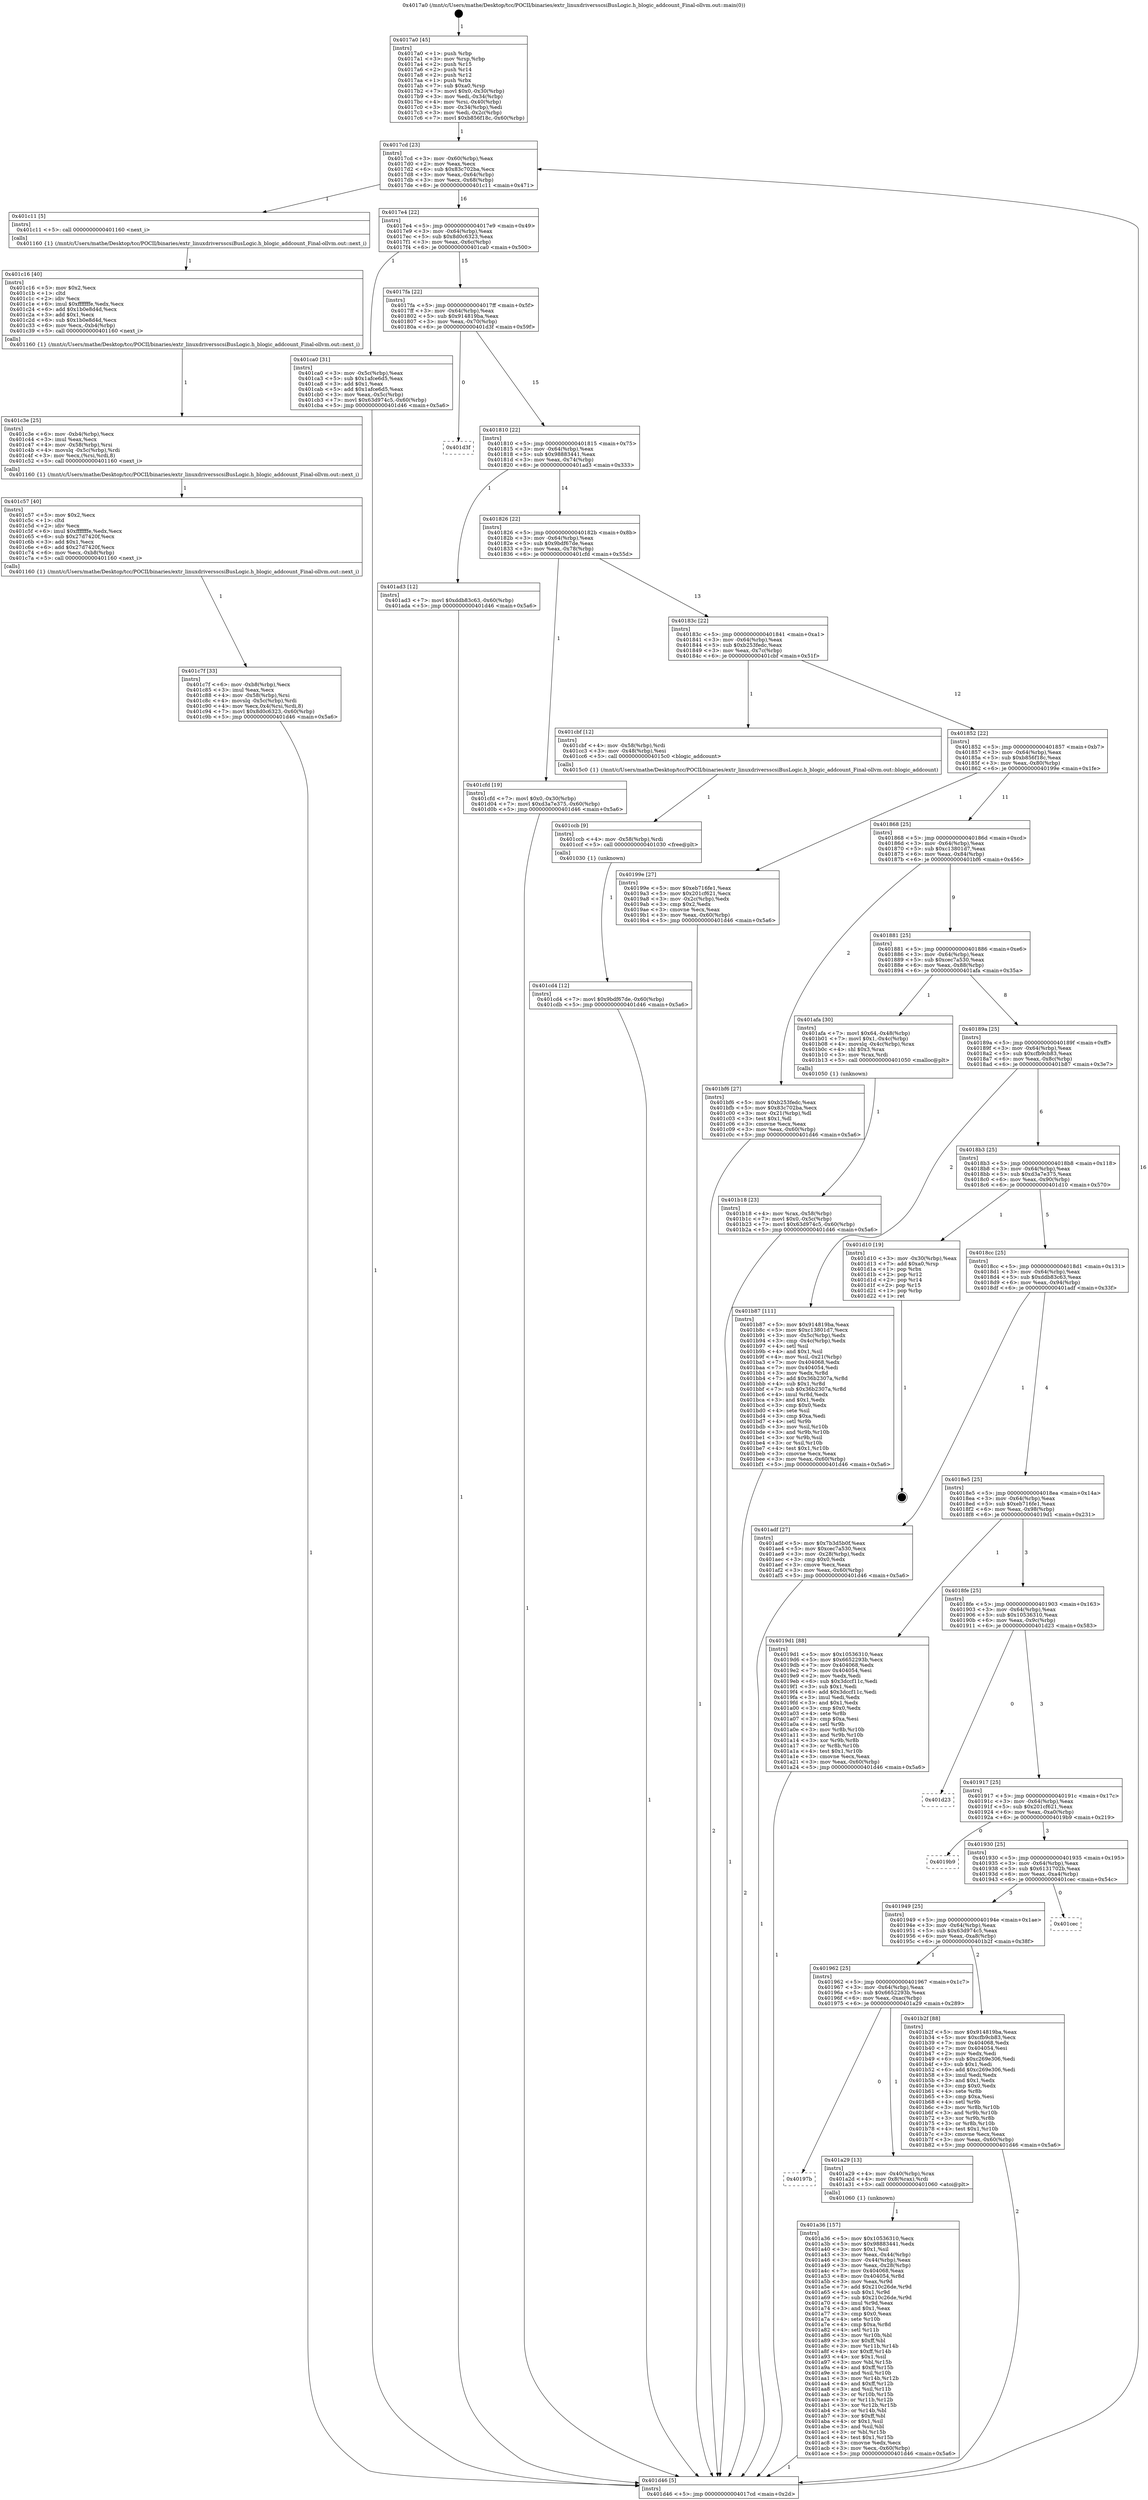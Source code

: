 digraph "0x4017a0" {
  label = "0x4017a0 (/mnt/c/Users/mathe/Desktop/tcc/POCII/binaries/extr_linuxdriversscsiBusLogic.h_blogic_addcount_Final-ollvm.out::main(0))"
  labelloc = "t"
  node[shape=record]

  Entry [label="",width=0.3,height=0.3,shape=circle,fillcolor=black,style=filled]
  "0x4017cd" [label="{
     0x4017cd [23]\l
     | [instrs]\l
     &nbsp;&nbsp;0x4017cd \<+3\>: mov -0x60(%rbp),%eax\l
     &nbsp;&nbsp;0x4017d0 \<+2\>: mov %eax,%ecx\l
     &nbsp;&nbsp;0x4017d2 \<+6\>: sub $0x83c702ba,%ecx\l
     &nbsp;&nbsp;0x4017d8 \<+3\>: mov %eax,-0x64(%rbp)\l
     &nbsp;&nbsp;0x4017db \<+3\>: mov %ecx,-0x68(%rbp)\l
     &nbsp;&nbsp;0x4017de \<+6\>: je 0000000000401c11 \<main+0x471\>\l
  }"]
  "0x401c11" [label="{
     0x401c11 [5]\l
     | [instrs]\l
     &nbsp;&nbsp;0x401c11 \<+5\>: call 0000000000401160 \<next_i\>\l
     | [calls]\l
     &nbsp;&nbsp;0x401160 \{1\} (/mnt/c/Users/mathe/Desktop/tcc/POCII/binaries/extr_linuxdriversscsiBusLogic.h_blogic_addcount_Final-ollvm.out::next_i)\l
  }"]
  "0x4017e4" [label="{
     0x4017e4 [22]\l
     | [instrs]\l
     &nbsp;&nbsp;0x4017e4 \<+5\>: jmp 00000000004017e9 \<main+0x49\>\l
     &nbsp;&nbsp;0x4017e9 \<+3\>: mov -0x64(%rbp),%eax\l
     &nbsp;&nbsp;0x4017ec \<+5\>: sub $0x8d0c6323,%eax\l
     &nbsp;&nbsp;0x4017f1 \<+3\>: mov %eax,-0x6c(%rbp)\l
     &nbsp;&nbsp;0x4017f4 \<+6\>: je 0000000000401ca0 \<main+0x500\>\l
  }"]
  Exit [label="",width=0.3,height=0.3,shape=circle,fillcolor=black,style=filled,peripheries=2]
  "0x401ca0" [label="{
     0x401ca0 [31]\l
     | [instrs]\l
     &nbsp;&nbsp;0x401ca0 \<+3\>: mov -0x5c(%rbp),%eax\l
     &nbsp;&nbsp;0x401ca3 \<+5\>: sub $0x1afce6d5,%eax\l
     &nbsp;&nbsp;0x401ca8 \<+3\>: add $0x1,%eax\l
     &nbsp;&nbsp;0x401cab \<+5\>: add $0x1afce6d5,%eax\l
     &nbsp;&nbsp;0x401cb0 \<+3\>: mov %eax,-0x5c(%rbp)\l
     &nbsp;&nbsp;0x401cb3 \<+7\>: movl $0x63d974c5,-0x60(%rbp)\l
     &nbsp;&nbsp;0x401cba \<+5\>: jmp 0000000000401d46 \<main+0x5a6\>\l
  }"]
  "0x4017fa" [label="{
     0x4017fa [22]\l
     | [instrs]\l
     &nbsp;&nbsp;0x4017fa \<+5\>: jmp 00000000004017ff \<main+0x5f\>\l
     &nbsp;&nbsp;0x4017ff \<+3\>: mov -0x64(%rbp),%eax\l
     &nbsp;&nbsp;0x401802 \<+5\>: sub $0x914819ba,%eax\l
     &nbsp;&nbsp;0x401807 \<+3\>: mov %eax,-0x70(%rbp)\l
     &nbsp;&nbsp;0x40180a \<+6\>: je 0000000000401d3f \<main+0x59f\>\l
  }"]
  "0x401cd4" [label="{
     0x401cd4 [12]\l
     | [instrs]\l
     &nbsp;&nbsp;0x401cd4 \<+7\>: movl $0x9bdf67de,-0x60(%rbp)\l
     &nbsp;&nbsp;0x401cdb \<+5\>: jmp 0000000000401d46 \<main+0x5a6\>\l
  }"]
  "0x401d3f" [label="{
     0x401d3f\l
  }", style=dashed]
  "0x401810" [label="{
     0x401810 [22]\l
     | [instrs]\l
     &nbsp;&nbsp;0x401810 \<+5\>: jmp 0000000000401815 \<main+0x75\>\l
     &nbsp;&nbsp;0x401815 \<+3\>: mov -0x64(%rbp),%eax\l
     &nbsp;&nbsp;0x401818 \<+5\>: sub $0x98883441,%eax\l
     &nbsp;&nbsp;0x40181d \<+3\>: mov %eax,-0x74(%rbp)\l
     &nbsp;&nbsp;0x401820 \<+6\>: je 0000000000401ad3 \<main+0x333\>\l
  }"]
  "0x401ccb" [label="{
     0x401ccb [9]\l
     | [instrs]\l
     &nbsp;&nbsp;0x401ccb \<+4\>: mov -0x58(%rbp),%rdi\l
     &nbsp;&nbsp;0x401ccf \<+5\>: call 0000000000401030 \<free@plt\>\l
     | [calls]\l
     &nbsp;&nbsp;0x401030 \{1\} (unknown)\l
  }"]
  "0x401ad3" [label="{
     0x401ad3 [12]\l
     | [instrs]\l
     &nbsp;&nbsp;0x401ad3 \<+7\>: movl $0xddb83c63,-0x60(%rbp)\l
     &nbsp;&nbsp;0x401ada \<+5\>: jmp 0000000000401d46 \<main+0x5a6\>\l
  }"]
  "0x401826" [label="{
     0x401826 [22]\l
     | [instrs]\l
     &nbsp;&nbsp;0x401826 \<+5\>: jmp 000000000040182b \<main+0x8b\>\l
     &nbsp;&nbsp;0x40182b \<+3\>: mov -0x64(%rbp),%eax\l
     &nbsp;&nbsp;0x40182e \<+5\>: sub $0x9bdf67de,%eax\l
     &nbsp;&nbsp;0x401833 \<+3\>: mov %eax,-0x78(%rbp)\l
     &nbsp;&nbsp;0x401836 \<+6\>: je 0000000000401cfd \<main+0x55d\>\l
  }"]
  "0x401c7f" [label="{
     0x401c7f [33]\l
     | [instrs]\l
     &nbsp;&nbsp;0x401c7f \<+6\>: mov -0xb8(%rbp),%ecx\l
     &nbsp;&nbsp;0x401c85 \<+3\>: imul %eax,%ecx\l
     &nbsp;&nbsp;0x401c88 \<+4\>: mov -0x58(%rbp),%rsi\l
     &nbsp;&nbsp;0x401c8c \<+4\>: movslq -0x5c(%rbp),%rdi\l
     &nbsp;&nbsp;0x401c90 \<+4\>: mov %ecx,0x4(%rsi,%rdi,8)\l
     &nbsp;&nbsp;0x401c94 \<+7\>: movl $0x8d0c6323,-0x60(%rbp)\l
     &nbsp;&nbsp;0x401c9b \<+5\>: jmp 0000000000401d46 \<main+0x5a6\>\l
  }"]
  "0x401cfd" [label="{
     0x401cfd [19]\l
     | [instrs]\l
     &nbsp;&nbsp;0x401cfd \<+7\>: movl $0x0,-0x30(%rbp)\l
     &nbsp;&nbsp;0x401d04 \<+7\>: movl $0xd3a7e375,-0x60(%rbp)\l
     &nbsp;&nbsp;0x401d0b \<+5\>: jmp 0000000000401d46 \<main+0x5a6\>\l
  }"]
  "0x40183c" [label="{
     0x40183c [22]\l
     | [instrs]\l
     &nbsp;&nbsp;0x40183c \<+5\>: jmp 0000000000401841 \<main+0xa1\>\l
     &nbsp;&nbsp;0x401841 \<+3\>: mov -0x64(%rbp),%eax\l
     &nbsp;&nbsp;0x401844 \<+5\>: sub $0xb253fedc,%eax\l
     &nbsp;&nbsp;0x401849 \<+3\>: mov %eax,-0x7c(%rbp)\l
     &nbsp;&nbsp;0x40184c \<+6\>: je 0000000000401cbf \<main+0x51f\>\l
  }"]
  "0x401c57" [label="{
     0x401c57 [40]\l
     | [instrs]\l
     &nbsp;&nbsp;0x401c57 \<+5\>: mov $0x2,%ecx\l
     &nbsp;&nbsp;0x401c5c \<+1\>: cltd\l
     &nbsp;&nbsp;0x401c5d \<+2\>: idiv %ecx\l
     &nbsp;&nbsp;0x401c5f \<+6\>: imul $0xfffffffe,%edx,%ecx\l
     &nbsp;&nbsp;0x401c65 \<+6\>: sub $0x27d7420f,%ecx\l
     &nbsp;&nbsp;0x401c6b \<+3\>: add $0x1,%ecx\l
     &nbsp;&nbsp;0x401c6e \<+6\>: add $0x27d7420f,%ecx\l
     &nbsp;&nbsp;0x401c74 \<+6\>: mov %ecx,-0xb8(%rbp)\l
     &nbsp;&nbsp;0x401c7a \<+5\>: call 0000000000401160 \<next_i\>\l
     | [calls]\l
     &nbsp;&nbsp;0x401160 \{1\} (/mnt/c/Users/mathe/Desktop/tcc/POCII/binaries/extr_linuxdriversscsiBusLogic.h_blogic_addcount_Final-ollvm.out::next_i)\l
  }"]
  "0x401cbf" [label="{
     0x401cbf [12]\l
     | [instrs]\l
     &nbsp;&nbsp;0x401cbf \<+4\>: mov -0x58(%rbp),%rdi\l
     &nbsp;&nbsp;0x401cc3 \<+3\>: mov -0x48(%rbp),%esi\l
     &nbsp;&nbsp;0x401cc6 \<+5\>: call 00000000004015c0 \<blogic_addcount\>\l
     | [calls]\l
     &nbsp;&nbsp;0x4015c0 \{1\} (/mnt/c/Users/mathe/Desktop/tcc/POCII/binaries/extr_linuxdriversscsiBusLogic.h_blogic_addcount_Final-ollvm.out::blogic_addcount)\l
  }"]
  "0x401852" [label="{
     0x401852 [22]\l
     | [instrs]\l
     &nbsp;&nbsp;0x401852 \<+5\>: jmp 0000000000401857 \<main+0xb7\>\l
     &nbsp;&nbsp;0x401857 \<+3\>: mov -0x64(%rbp),%eax\l
     &nbsp;&nbsp;0x40185a \<+5\>: sub $0xb856f18c,%eax\l
     &nbsp;&nbsp;0x40185f \<+3\>: mov %eax,-0x80(%rbp)\l
     &nbsp;&nbsp;0x401862 \<+6\>: je 000000000040199e \<main+0x1fe\>\l
  }"]
  "0x401c3e" [label="{
     0x401c3e [25]\l
     | [instrs]\l
     &nbsp;&nbsp;0x401c3e \<+6\>: mov -0xb4(%rbp),%ecx\l
     &nbsp;&nbsp;0x401c44 \<+3\>: imul %eax,%ecx\l
     &nbsp;&nbsp;0x401c47 \<+4\>: mov -0x58(%rbp),%rsi\l
     &nbsp;&nbsp;0x401c4b \<+4\>: movslq -0x5c(%rbp),%rdi\l
     &nbsp;&nbsp;0x401c4f \<+3\>: mov %ecx,(%rsi,%rdi,8)\l
     &nbsp;&nbsp;0x401c52 \<+5\>: call 0000000000401160 \<next_i\>\l
     | [calls]\l
     &nbsp;&nbsp;0x401160 \{1\} (/mnt/c/Users/mathe/Desktop/tcc/POCII/binaries/extr_linuxdriversscsiBusLogic.h_blogic_addcount_Final-ollvm.out::next_i)\l
  }"]
  "0x40199e" [label="{
     0x40199e [27]\l
     | [instrs]\l
     &nbsp;&nbsp;0x40199e \<+5\>: mov $0xeb716fe1,%eax\l
     &nbsp;&nbsp;0x4019a3 \<+5\>: mov $0x201cf621,%ecx\l
     &nbsp;&nbsp;0x4019a8 \<+3\>: mov -0x2c(%rbp),%edx\l
     &nbsp;&nbsp;0x4019ab \<+3\>: cmp $0x2,%edx\l
     &nbsp;&nbsp;0x4019ae \<+3\>: cmovne %ecx,%eax\l
     &nbsp;&nbsp;0x4019b1 \<+3\>: mov %eax,-0x60(%rbp)\l
     &nbsp;&nbsp;0x4019b4 \<+5\>: jmp 0000000000401d46 \<main+0x5a6\>\l
  }"]
  "0x401868" [label="{
     0x401868 [25]\l
     | [instrs]\l
     &nbsp;&nbsp;0x401868 \<+5\>: jmp 000000000040186d \<main+0xcd\>\l
     &nbsp;&nbsp;0x40186d \<+3\>: mov -0x64(%rbp),%eax\l
     &nbsp;&nbsp;0x401870 \<+5\>: sub $0xc13801d7,%eax\l
     &nbsp;&nbsp;0x401875 \<+6\>: mov %eax,-0x84(%rbp)\l
     &nbsp;&nbsp;0x40187b \<+6\>: je 0000000000401bf6 \<main+0x456\>\l
  }"]
  "0x401d46" [label="{
     0x401d46 [5]\l
     | [instrs]\l
     &nbsp;&nbsp;0x401d46 \<+5\>: jmp 00000000004017cd \<main+0x2d\>\l
  }"]
  "0x4017a0" [label="{
     0x4017a0 [45]\l
     | [instrs]\l
     &nbsp;&nbsp;0x4017a0 \<+1\>: push %rbp\l
     &nbsp;&nbsp;0x4017a1 \<+3\>: mov %rsp,%rbp\l
     &nbsp;&nbsp;0x4017a4 \<+2\>: push %r15\l
     &nbsp;&nbsp;0x4017a6 \<+2\>: push %r14\l
     &nbsp;&nbsp;0x4017a8 \<+2\>: push %r12\l
     &nbsp;&nbsp;0x4017aa \<+1\>: push %rbx\l
     &nbsp;&nbsp;0x4017ab \<+7\>: sub $0xa0,%rsp\l
     &nbsp;&nbsp;0x4017b2 \<+7\>: movl $0x0,-0x30(%rbp)\l
     &nbsp;&nbsp;0x4017b9 \<+3\>: mov %edi,-0x34(%rbp)\l
     &nbsp;&nbsp;0x4017bc \<+4\>: mov %rsi,-0x40(%rbp)\l
     &nbsp;&nbsp;0x4017c0 \<+3\>: mov -0x34(%rbp),%edi\l
     &nbsp;&nbsp;0x4017c3 \<+3\>: mov %edi,-0x2c(%rbp)\l
     &nbsp;&nbsp;0x4017c6 \<+7\>: movl $0xb856f18c,-0x60(%rbp)\l
  }"]
  "0x401c16" [label="{
     0x401c16 [40]\l
     | [instrs]\l
     &nbsp;&nbsp;0x401c16 \<+5\>: mov $0x2,%ecx\l
     &nbsp;&nbsp;0x401c1b \<+1\>: cltd\l
     &nbsp;&nbsp;0x401c1c \<+2\>: idiv %ecx\l
     &nbsp;&nbsp;0x401c1e \<+6\>: imul $0xfffffffe,%edx,%ecx\l
     &nbsp;&nbsp;0x401c24 \<+6\>: add $0x1b0e8d4d,%ecx\l
     &nbsp;&nbsp;0x401c2a \<+3\>: add $0x1,%ecx\l
     &nbsp;&nbsp;0x401c2d \<+6\>: sub $0x1b0e8d4d,%ecx\l
     &nbsp;&nbsp;0x401c33 \<+6\>: mov %ecx,-0xb4(%rbp)\l
     &nbsp;&nbsp;0x401c39 \<+5\>: call 0000000000401160 \<next_i\>\l
     | [calls]\l
     &nbsp;&nbsp;0x401160 \{1\} (/mnt/c/Users/mathe/Desktop/tcc/POCII/binaries/extr_linuxdriversscsiBusLogic.h_blogic_addcount_Final-ollvm.out::next_i)\l
  }"]
  "0x401bf6" [label="{
     0x401bf6 [27]\l
     | [instrs]\l
     &nbsp;&nbsp;0x401bf6 \<+5\>: mov $0xb253fedc,%eax\l
     &nbsp;&nbsp;0x401bfb \<+5\>: mov $0x83c702ba,%ecx\l
     &nbsp;&nbsp;0x401c00 \<+3\>: mov -0x21(%rbp),%dl\l
     &nbsp;&nbsp;0x401c03 \<+3\>: test $0x1,%dl\l
     &nbsp;&nbsp;0x401c06 \<+3\>: cmovne %ecx,%eax\l
     &nbsp;&nbsp;0x401c09 \<+3\>: mov %eax,-0x60(%rbp)\l
     &nbsp;&nbsp;0x401c0c \<+5\>: jmp 0000000000401d46 \<main+0x5a6\>\l
  }"]
  "0x401881" [label="{
     0x401881 [25]\l
     | [instrs]\l
     &nbsp;&nbsp;0x401881 \<+5\>: jmp 0000000000401886 \<main+0xe6\>\l
     &nbsp;&nbsp;0x401886 \<+3\>: mov -0x64(%rbp),%eax\l
     &nbsp;&nbsp;0x401889 \<+5\>: sub $0xcec7a530,%eax\l
     &nbsp;&nbsp;0x40188e \<+6\>: mov %eax,-0x88(%rbp)\l
     &nbsp;&nbsp;0x401894 \<+6\>: je 0000000000401afa \<main+0x35a\>\l
  }"]
  "0x401b18" [label="{
     0x401b18 [23]\l
     | [instrs]\l
     &nbsp;&nbsp;0x401b18 \<+4\>: mov %rax,-0x58(%rbp)\l
     &nbsp;&nbsp;0x401b1c \<+7\>: movl $0x0,-0x5c(%rbp)\l
     &nbsp;&nbsp;0x401b23 \<+7\>: movl $0x63d974c5,-0x60(%rbp)\l
     &nbsp;&nbsp;0x401b2a \<+5\>: jmp 0000000000401d46 \<main+0x5a6\>\l
  }"]
  "0x401afa" [label="{
     0x401afa [30]\l
     | [instrs]\l
     &nbsp;&nbsp;0x401afa \<+7\>: movl $0x64,-0x48(%rbp)\l
     &nbsp;&nbsp;0x401b01 \<+7\>: movl $0x1,-0x4c(%rbp)\l
     &nbsp;&nbsp;0x401b08 \<+4\>: movslq -0x4c(%rbp),%rax\l
     &nbsp;&nbsp;0x401b0c \<+4\>: shl $0x3,%rax\l
     &nbsp;&nbsp;0x401b10 \<+3\>: mov %rax,%rdi\l
     &nbsp;&nbsp;0x401b13 \<+5\>: call 0000000000401050 \<malloc@plt\>\l
     | [calls]\l
     &nbsp;&nbsp;0x401050 \{1\} (unknown)\l
  }"]
  "0x40189a" [label="{
     0x40189a [25]\l
     | [instrs]\l
     &nbsp;&nbsp;0x40189a \<+5\>: jmp 000000000040189f \<main+0xff\>\l
     &nbsp;&nbsp;0x40189f \<+3\>: mov -0x64(%rbp),%eax\l
     &nbsp;&nbsp;0x4018a2 \<+5\>: sub $0xcfb9cb83,%eax\l
     &nbsp;&nbsp;0x4018a7 \<+6\>: mov %eax,-0x8c(%rbp)\l
     &nbsp;&nbsp;0x4018ad \<+6\>: je 0000000000401b87 \<main+0x3e7\>\l
  }"]
  "0x401a36" [label="{
     0x401a36 [157]\l
     | [instrs]\l
     &nbsp;&nbsp;0x401a36 \<+5\>: mov $0x10536310,%ecx\l
     &nbsp;&nbsp;0x401a3b \<+5\>: mov $0x98883441,%edx\l
     &nbsp;&nbsp;0x401a40 \<+3\>: mov $0x1,%sil\l
     &nbsp;&nbsp;0x401a43 \<+3\>: mov %eax,-0x44(%rbp)\l
     &nbsp;&nbsp;0x401a46 \<+3\>: mov -0x44(%rbp),%eax\l
     &nbsp;&nbsp;0x401a49 \<+3\>: mov %eax,-0x28(%rbp)\l
     &nbsp;&nbsp;0x401a4c \<+7\>: mov 0x404068,%eax\l
     &nbsp;&nbsp;0x401a53 \<+8\>: mov 0x404054,%r8d\l
     &nbsp;&nbsp;0x401a5b \<+3\>: mov %eax,%r9d\l
     &nbsp;&nbsp;0x401a5e \<+7\>: add $0x210c26de,%r9d\l
     &nbsp;&nbsp;0x401a65 \<+4\>: sub $0x1,%r9d\l
     &nbsp;&nbsp;0x401a69 \<+7\>: sub $0x210c26de,%r9d\l
     &nbsp;&nbsp;0x401a70 \<+4\>: imul %r9d,%eax\l
     &nbsp;&nbsp;0x401a74 \<+3\>: and $0x1,%eax\l
     &nbsp;&nbsp;0x401a77 \<+3\>: cmp $0x0,%eax\l
     &nbsp;&nbsp;0x401a7a \<+4\>: sete %r10b\l
     &nbsp;&nbsp;0x401a7e \<+4\>: cmp $0xa,%r8d\l
     &nbsp;&nbsp;0x401a82 \<+4\>: setl %r11b\l
     &nbsp;&nbsp;0x401a86 \<+3\>: mov %r10b,%bl\l
     &nbsp;&nbsp;0x401a89 \<+3\>: xor $0xff,%bl\l
     &nbsp;&nbsp;0x401a8c \<+3\>: mov %r11b,%r14b\l
     &nbsp;&nbsp;0x401a8f \<+4\>: xor $0xff,%r14b\l
     &nbsp;&nbsp;0x401a93 \<+4\>: xor $0x1,%sil\l
     &nbsp;&nbsp;0x401a97 \<+3\>: mov %bl,%r15b\l
     &nbsp;&nbsp;0x401a9a \<+4\>: and $0xff,%r15b\l
     &nbsp;&nbsp;0x401a9e \<+3\>: and %sil,%r10b\l
     &nbsp;&nbsp;0x401aa1 \<+3\>: mov %r14b,%r12b\l
     &nbsp;&nbsp;0x401aa4 \<+4\>: and $0xff,%r12b\l
     &nbsp;&nbsp;0x401aa8 \<+3\>: and %sil,%r11b\l
     &nbsp;&nbsp;0x401aab \<+3\>: or %r10b,%r15b\l
     &nbsp;&nbsp;0x401aae \<+3\>: or %r11b,%r12b\l
     &nbsp;&nbsp;0x401ab1 \<+3\>: xor %r12b,%r15b\l
     &nbsp;&nbsp;0x401ab4 \<+3\>: or %r14b,%bl\l
     &nbsp;&nbsp;0x401ab7 \<+3\>: xor $0xff,%bl\l
     &nbsp;&nbsp;0x401aba \<+4\>: or $0x1,%sil\l
     &nbsp;&nbsp;0x401abe \<+3\>: and %sil,%bl\l
     &nbsp;&nbsp;0x401ac1 \<+3\>: or %bl,%r15b\l
     &nbsp;&nbsp;0x401ac4 \<+4\>: test $0x1,%r15b\l
     &nbsp;&nbsp;0x401ac8 \<+3\>: cmovne %edx,%ecx\l
     &nbsp;&nbsp;0x401acb \<+3\>: mov %ecx,-0x60(%rbp)\l
     &nbsp;&nbsp;0x401ace \<+5\>: jmp 0000000000401d46 \<main+0x5a6\>\l
  }"]
  "0x401b87" [label="{
     0x401b87 [111]\l
     | [instrs]\l
     &nbsp;&nbsp;0x401b87 \<+5\>: mov $0x914819ba,%eax\l
     &nbsp;&nbsp;0x401b8c \<+5\>: mov $0xc13801d7,%ecx\l
     &nbsp;&nbsp;0x401b91 \<+3\>: mov -0x5c(%rbp),%edx\l
     &nbsp;&nbsp;0x401b94 \<+3\>: cmp -0x4c(%rbp),%edx\l
     &nbsp;&nbsp;0x401b97 \<+4\>: setl %sil\l
     &nbsp;&nbsp;0x401b9b \<+4\>: and $0x1,%sil\l
     &nbsp;&nbsp;0x401b9f \<+4\>: mov %sil,-0x21(%rbp)\l
     &nbsp;&nbsp;0x401ba3 \<+7\>: mov 0x404068,%edx\l
     &nbsp;&nbsp;0x401baa \<+7\>: mov 0x404054,%edi\l
     &nbsp;&nbsp;0x401bb1 \<+3\>: mov %edx,%r8d\l
     &nbsp;&nbsp;0x401bb4 \<+7\>: add $0x36b2307a,%r8d\l
     &nbsp;&nbsp;0x401bbb \<+4\>: sub $0x1,%r8d\l
     &nbsp;&nbsp;0x401bbf \<+7\>: sub $0x36b2307a,%r8d\l
     &nbsp;&nbsp;0x401bc6 \<+4\>: imul %r8d,%edx\l
     &nbsp;&nbsp;0x401bca \<+3\>: and $0x1,%edx\l
     &nbsp;&nbsp;0x401bcd \<+3\>: cmp $0x0,%edx\l
     &nbsp;&nbsp;0x401bd0 \<+4\>: sete %sil\l
     &nbsp;&nbsp;0x401bd4 \<+3\>: cmp $0xa,%edi\l
     &nbsp;&nbsp;0x401bd7 \<+4\>: setl %r9b\l
     &nbsp;&nbsp;0x401bdb \<+3\>: mov %sil,%r10b\l
     &nbsp;&nbsp;0x401bde \<+3\>: and %r9b,%r10b\l
     &nbsp;&nbsp;0x401be1 \<+3\>: xor %r9b,%sil\l
     &nbsp;&nbsp;0x401be4 \<+3\>: or %sil,%r10b\l
     &nbsp;&nbsp;0x401be7 \<+4\>: test $0x1,%r10b\l
     &nbsp;&nbsp;0x401beb \<+3\>: cmovne %ecx,%eax\l
     &nbsp;&nbsp;0x401bee \<+3\>: mov %eax,-0x60(%rbp)\l
     &nbsp;&nbsp;0x401bf1 \<+5\>: jmp 0000000000401d46 \<main+0x5a6\>\l
  }"]
  "0x4018b3" [label="{
     0x4018b3 [25]\l
     | [instrs]\l
     &nbsp;&nbsp;0x4018b3 \<+5\>: jmp 00000000004018b8 \<main+0x118\>\l
     &nbsp;&nbsp;0x4018b8 \<+3\>: mov -0x64(%rbp),%eax\l
     &nbsp;&nbsp;0x4018bb \<+5\>: sub $0xd3a7e375,%eax\l
     &nbsp;&nbsp;0x4018c0 \<+6\>: mov %eax,-0x90(%rbp)\l
     &nbsp;&nbsp;0x4018c6 \<+6\>: je 0000000000401d10 \<main+0x570\>\l
  }"]
  "0x40197b" [label="{
     0x40197b\l
  }", style=dashed]
  "0x401d10" [label="{
     0x401d10 [19]\l
     | [instrs]\l
     &nbsp;&nbsp;0x401d10 \<+3\>: mov -0x30(%rbp),%eax\l
     &nbsp;&nbsp;0x401d13 \<+7\>: add $0xa0,%rsp\l
     &nbsp;&nbsp;0x401d1a \<+1\>: pop %rbx\l
     &nbsp;&nbsp;0x401d1b \<+2\>: pop %r12\l
     &nbsp;&nbsp;0x401d1d \<+2\>: pop %r14\l
     &nbsp;&nbsp;0x401d1f \<+2\>: pop %r15\l
     &nbsp;&nbsp;0x401d21 \<+1\>: pop %rbp\l
     &nbsp;&nbsp;0x401d22 \<+1\>: ret\l
  }"]
  "0x4018cc" [label="{
     0x4018cc [25]\l
     | [instrs]\l
     &nbsp;&nbsp;0x4018cc \<+5\>: jmp 00000000004018d1 \<main+0x131\>\l
     &nbsp;&nbsp;0x4018d1 \<+3\>: mov -0x64(%rbp),%eax\l
     &nbsp;&nbsp;0x4018d4 \<+5\>: sub $0xddb83c63,%eax\l
     &nbsp;&nbsp;0x4018d9 \<+6\>: mov %eax,-0x94(%rbp)\l
     &nbsp;&nbsp;0x4018df \<+6\>: je 0000000000401adf \<main+0x33f\>\l
  }"]
  "0x401a29" [label="{
     0x401a29 [13]\l
     | [instrs]\l
     &nbsp;&nbsp;0x401a29 \<+4\>: mov -0x40(%rbp),%rax\l
     &nbsp;&nbsp;0x401a2d \<+4\>: mov 0x8(%rax),%rdi\l
     &nbsp;&nbsp;0x401a31 \<+5\>: call 0000000000401060 \<atoi@plt\>\l
     | [calls]\l
     &nbsp;&nbsp;0x401060 \{1\} (unknown)\l
  }"]
  "0x401adf" [label="{
     0x401adf [27]\l
     | [instrs]\l
     &nbsp;&nbsp;0x401adf \<+5\>: mov $0x7b3d5b0f,%eax\l
     &nbsp;&nbsp;0x401ae4 \<+5\>: mov $0xcec7a530,%ecx\l
     &nbsp;&nbsp;0x401ae9 \<+3\>: mov -0x28(%rbp),%edx\l
     &nbsp;&nbsp;0x401aec \<+3\>: cmp $0x0,%edx\l
     &nbsp;&nbsp;0x401aef \<+3\>: cmove %ecx,%eax\l
     &nbsp;&nbsp;0x401af2 \<+3\>: mov %eax,-0x60(%rbp)\l
     &nbsp;&nbsp;0x401af5 \<+5\>: jmp 0000000000401d46 \<main+0x5a6\>\l
  }"]
  "0x4018e5" [label="{
     0x4018e5 [25]\l
     | [instrs]\l
     &nbsp;&nbsp;0x4018e5 \<+5\>: jmp 00000000004018ea \<main+0x14a\>\l
     &nbsp;&nbsp;0x4018ea \<+3\>: mov -0x64(%rbp),%eax\l
     &nbsp;&nbsp;0x4018ed \<+5\>: sub $0xeb716fe1,%eax\l
     &nbsp;&nbsp;0x4018f2 \<+6\>: mov %eax,-0x98(%rbp)\l
     &nbsp;&nbsp;0x4018f8 \<+6\>: je 00000000004019d1 \<main+0x231\>\l
  }"]
  "0x401962" [label="{
     0x401962 [25]\l
     | [instrs]\l
     &nbsp;&nbsp;0x401962 \<+5\>: jmp 0000000000401967 \<main+0x1c7\>\l
     &nbsp;&nbsp;0x401967 \<+3\>: mov -0x64(%rbp),%eax\l
     &nbsp;&nbsp;0x40196a \<+5\>: sub $0x6652293b,%eax\l
     &nbsp;&nbsp;0x40196f \<+6\>: mov %eax,-0xac(%rbp)\l
     &nbsp;&nbsp;0x401975 \<+6\>: je 0000000000401a29 \<main+0x289\>\l
  }"]
  "0x4019d1" [label="{
     0x4019d1 [88]\l
     | [instrs]\l
     &nbsp;&nbsp;0x4019d1 \<+5\>: mov $0x10536310,%eax\l
     &nbsp;&nbsp;0x4019d6 \<+5\>: mov $0x6652293b,%ecx\l
     &nbsp;&nbsp;0x4019db \<+7\>: mov 0x404068,%edx\l
     &nbsp;&nbsp;0x4019e2 \<+7\>: mov 0x404054,%esi\l
     &nbsp;&nbsp;0x4019e9 \<+2\>: mov %edx,%edi\l
     &nbsp;&nbsp;0x4019eb \<+6\>: sub $0x3dccf11c,%edi\l
     &nbsp;&nbsp;0x4019f1 \<+3\>: sub $0x1,%edi\l
     &nbsp;&nbsp;0x4019f4 \<+6\>: add $0x3dccf11c,%edi\l
     &nbsp;&nbsp;0x4019fa \<+3\>: imul %edi,%edx\l
     &nbsp;&nbsp;0x4019fd \<+3\>: and $0x1,%edx\l
     &nbsp;&nbsp;0x401a00 \<+3\>: cmp $0x0,%edx\l
     &nbsp;&nbsp;0x401a03 \<+4\>: sete %r8b\l
     &nbsp;&nbsp;0x401a07 \<+3\>: cmp $0xa,%esi\l
     &nbsp;&nbsp;0x401a0a \<+4\>: setl %r9b\l
     &nbsp;&nbsp;0x401a0e \<+3\>: mov %r8b,%r10b\l
     &nbsp;&nbsp;0x401a11 \<+3\>: and %r9b,%r10b\l
     &nbsp;&nbsp;0x401a14 \<+3\>: xor %r9b,%r8b\l
     &nbsp;&nbsp;0x401a17 \<+3\>: or %r8b,%r10b\l
     &nbsp;&nbsp;0x401a1a \<+4\>: test $0x1,%r10b\l
     &nbsp;&nbsp;0x401a1e \<+3\>: cmovne %ecx,%eax\l
     &nbsp;&nbsp;0x401a21 \<+3\>: mov %eax,-0x60(%rbp)\l
     &nbsp;&nbsp;0x401a24 \<+5\>: jmp 0000000000401d46 \<main+0x5a6\>\l
  }"]
  "0x4018fe" [label="{
     0x4018fe [25]\l
     | [instrs]\l
     &nbsp;&nbsp;0x4018fe \<+5\>: jmp 0000000000401903 \<main+0x163\>\l
     &nbsp;&nbsp;0x401903 \<+3\>: mov -0x64(%rbp),%eax\l
     &nbsp;&nbsp;0x401906 \<+5\>: sub $0x10536310,%eax\l
     &nbsp;&nbsp;0x40190b \<+6\>: mov %eax,-0x9c(%rbp)\l
     &nbsp;&nbsp;0x401911 \<+6\>: je 0000000000401d23 \<main+0x583\>\l
  }"]
  "0x401b2f" [label="{
     0x401b2f [88]\l
     | [instrs]\l
     &nbsp;&nbsp;0x401b2f \<+5\>: mov $0x914819ba,%eax\l
     &nbsp;&nbsp;0x401b34 \<+5\>: mov $0xcfb9cb83,%ecx\l
     &nbsp;&nbsp;0x401b39 \<+7\>: mov 0x404068,%edx\l
     &nbsp;&nbsp;0x401b40 \<+7\>: mov 0x404054,%esi\l
     &nbsp;&nbsp;0x401b47 \<+2\>: mov %edx,%edi\l
     &nbsp;&nbsp;0x401b49 \<+6\>: sub $0xc269e306,%edi\l
     &nbsp;&nbsp;0x401b4f \<+3\>: sub $0x1,%edi\l
     &nbsp;&nbsp;0x401b52 \<+6\>: add $0xc269e306,%edi\l
     &nbsp;&nbsp;0x401b58 \<+3\>: imul %edi,%edx\l
     &nbsp;&nbsp;0x401b5b \<+3\>: and $0x1,%edx\l
     &nbsp;&nbsp;0x401b5e \<+3\>: cmp $0x0,%edx\l
     &nbsp;&nbsp;0x401b61 \<+4\>: sete %r8b\l
     &nbsp;&nbsp;0x401b65 \<+3\>: cmp $0xa,%esi\l
     &nbsp;&nbsp;0x401b68 \<+4\>: setl %r9b\l
     &nbsp;&nbsp;0x401b6c \<+3\>: mov %r8b,%r10b\l
     &nbsp;&nbsp;0x401b6f \<+3\>: and %r9b,%r10b\l
     &nbsp;&nbsp;0x401b72 \<+3\>: xor %r9b,%r8b\l
     &nbsp;&nbsp;0x401b75 \<+3\>: or %r8b,%r10b\l
     &nbsp;&nbsp;0x401b78 \<+4\>: test $0x1,%r10b\l
     &nbsp;&nbsp;0x401b7c \<+3\>: cmovne %ecx,%eax\l
     &nbsp;&nbsp;0x401b7f \<+3\>: mov %eax,-0x60(%rbp)\l
     &nbsp;&nbsp;0x401b82 \<+5\>: jmp 0000000000401d46 \<main+0x5a6\>\l
  }"]
  "0x401d23" [label="{
     0x401d23\l
  }", style=dashed]
  "0x401917" [label="{
     0x401917 [25]\l
     | [instrs]\l
     &nbsp;&nbsp;0x401917 \<+5\>: jmp 000000000040191c \<main+0x17c\>\l
     &nbsp;&nbsp;0x40191c \<+3\>: mov -0x64(%rbp),%eax\l
     &nbsp;&nbsp;0x40191f \<+5\>: sub $0x201cf621,%eax\l
     &nbsp;&nbsp;0x401924 \<+6\>: mov %eax,-0xa0(%rbp)\l
     &nbsp;&nbsp;0x40192a \<+6\>: je 00000000004019b9 \<main+0x219\>\l
  }"]
  "0x401949" [label="{
     0x401949 [25]\l
     | [instrs]\l
     &nbsp;&nbsp;0x401949 \<+5\>: jmp 000000000040194e \<main+0x1ae\>\l
     &nbsp;&nbsp;0x40194e \<+3\>: mov -0x64(%rbp),%eax\l
     &nbsp;&nbsp;0x401951 \<+5\>: sub $0x63d974c5,%eax\l
     &nbsp;&nbsp;0x401956 \<+6\>: mov %eax,-0xa8(%rbp)\l
     &nbsp;&nbsp;0x40195c \<+6\>: je 0000000000401b2f \<main+0x38f\>\l
  }"]
  "0x4019b9" [label="{
     0x4019b9\l
  }", style=dashed]
  "0x401930" [label="{
     0x401930 [25]\l
     | [instrs]\l
     &nbsp;&nbsp;0x401930 \<+5\>: jmp 0000000000401935 \<main+0x195\>\l
     &nbsp;&nbsp;0x401935 \<+3\>: mov -0x64(%rbp),%eax\l
     &nbsp;&nbsp;0x401938 \<+5\>: sub $0x6131702b,%eax\l
     &nbsp;&nbsp;0x40193d \<+6\>: mov %eax,-0xa4(%rbp)\l
     &nbsp;&nbsp;0x401943 \<+6\>: je 0000000000401cec \<main+0x54c\>\l
  }"]
  "0x401cec" [label="{
     0x401cec\l
  }", style=dashed]
  Entry -> "0x4017a0" [label=" 1"]
  "0x4017cd" -> "0x401c11" [label=" 1"]
  "0x4017cd" -> "0x4017e4" [label=" 16"]
  "0x401d10" -> Exit [label=" 1"]
  "0x4017e4" -> "0x401ca0" [label=" 1"]
  "0x4017e4" -> "0x4017fa" [label=" 15"]
  "0x401cfd" -> "0x401d46" [label=" 1"]
  "0x4017fa" -> "0x401d3f" [label=" 0"]
  "0x4017fa" -> "0x401810" [label=" 15"]
  "0x401cd4" -> "0x401d46" [label=" 1"]
  "0x401810" -> "0x401ad3" [label=" 1"]
  "0x401810" -> "0x401826" [label=" 14"]
  "0x401ccb" -> "0x401cd4" [label=" 1"]
  "0x401826" -> "0x401cfd" [label=" 1"]
  "0x401826" -> "0x40183c" [label=" 13"]
  "0x401cbf" -> "0x401ccb" [label=" 1"]
  "0x40183c" -> "0x401cbf" [label=" 1"]
  "0x40183c" -> "0x401852" [label=" 12"]
  "0x401ca0" -> "0x401d46" [label=" 1"]
  "0x401852" -> "0x40199e" [label=" 1"]
  "0x401852" -> "0x401868" [label=" 11"]
  "0x40199e" -> "0x401d46" [label=" 1"]
  "0x4017a0" -> "0x4017cd" [label=" 1"]
  "0x401d46" -> "0x4017cd" [label=" 16"]
  "0x401c7f" -> "0x401d46" [label=" 1"]
  "0x401868" -> "0x401bf6" [label=" 2"]
  "0x401868" -> "0x401881" [label=" 9"]
  "0x401c57" -> "0x401c7f" [label=" 1"]
  "0x401881" -> "0x401afa" [label=" 1"]
  "0x401881" -> "0x40189a" [label=" 8"]
  "0x401c3e" -> "0x401c57" [label=" 1"]
  "0x40189a" -> "0x401b87" [label=" 2"]
  "0x40189a" -> "0x4018b3" [label=" 6"]
  "0x401c16" -> "0x401c3e" [label=" 1"]
  "0x4018b3" -> "0x401d10" [label=" 1"]
  "0x4018b3" -> "0x4018cc" [label=" 5"]
  "0x401c11" -> "0x401c16" [label=" 1"]
  "0x4018cc" -> "0x401adf" [label=" 1"]
  "0x4018cc" -> "0x4018e5" [label=" 4"]
  "0x401bf6" -> "0x401d46" [label=" 2"]
  "0x4018e5" -> "0x4019d1" [label=" 1"]
  "0x4018e5" -> "0x4018fe" [label=" 3"]
  "0x4019d1" -> "0x401d46" [label=" 1"]
  "0x401b2f" -> "0x401d46" [label=" 2"]
  "0x4018fe" -> "0x401d23" [label=" 0"]
  "0x4018fe" -> "0x401917" [label=" 3"]
  "0x401b18" -> "0x401d46" [label=" 1"]
  "0x401917" -> "0x4019b9" [label=" 0"]
  "0x401917" -> "0x401930" [label=" 3"]
  "0x401adf" -> "0x401d46" [label=" 1"]
  "0x401930" -> "0x401cec" [label=" 0"]
  "0x401930" -> "0x401949" [label=" 3"]
  "0x401afa" -> "0x401b18" [label=" 1"]
  "0x401949" -> "0x401b2f" [label=" 2"]
  "0x401949" -> "0x401962" [label=" 1"]
  "0x401b87" -> "0x401d46" [label=" 2"]
  "0x401962" -> "0x401a29" [label=" 1"]
  "0x401962" -> "0x40197b" [label=" 0"]
  "0x401a29" -> "0x401a36" [label=" 1"]
  "0x401a36" -> "0x401d46" [label=" 1"]
  "0x401ad3" -> "0x401d46" [label=" 1"]
}
